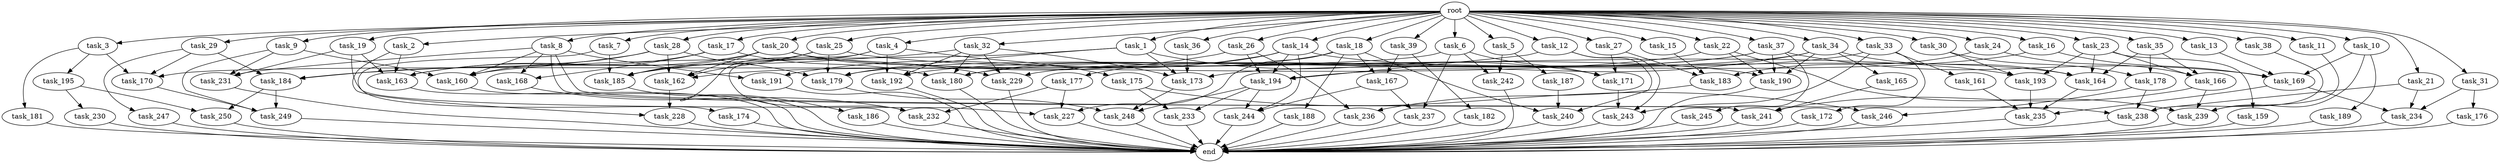 digraph G {
  task_162 [size="12025908428.800001"];
  task_189 [size="1374389534.720000"];
  task_240 [size="10479720202.240000"];
  task_15 [size="10.240000"];
  task_229 [size="19756849561.600002"];
  task_161 [size="8589934592.000000"];
  task_9 [size="10.240000"];
  task_163 [size="20787641712.639999"];
  task_183 [size="15891378995.200001"];
  task_4 [size="10.240000"];
  task_179 [size="13657996001.280001"];
  task_166 [size="14688788152.320000"];
  task_13 [size="10.240000"];
  task_14 [size="10.240000"];
  task_174 [size="773094113.280000"];
  task_3 [size="10.240000"];
  task_159 [size="6957847019.520000"];
  task_192 [size="15891378995.200001"];
  task_5 [size="10.240000"];
  task_169 [size="27144193310.720001"];
  task_20 [size="10.240000"];
  task_185 [size="16836271800.320000"];
  task_231 [size="7988639170.560000"];
  task_26 [size="10.240000"];
  task_28 [size="10.240000"];
  task_19 [size="10.240000"];
  task_175 [size="3092376453.120000"];
  task_233 [size="11682311045.120001"];
  task_2 [size="10.240000"];
  task_186 [size="3092376453.120000"];
  task_172 [size="8589934592.000000"];
  task_7 [size="10.240000"];
  task_176 [size="5497558138.880000"];
  task_25 [size="10.240000"];
  task_190 [size="19842748907.520000"];
  task_36 [size="10.240000"];
  task_31 [size="10.240000"];
  task_188 [size="6957847019.520000"];
  task_232 [size="10393820856.320000"];
  task_191 [size="687194767.360000"];
  task_23 [size="10.240000"];
  task_165 [size="2147483648.000000"];
  task_194 [size="11596411699.200001"];
  task_238 [size="10823317585.920000"];
  task_193 [size="9448928051.200001"];
  task_237 [size="9964324126.719999"];
  task_29 [size="10.240000"];
  task_1 [size="10.240000"];
  task_195 [size="2147483648.000000"];
  task_173 [size="23536420782.080002"];
  task_246 [size="10050223472.639999"];
  task_236 [size="13915694039.040001"];
  task_171 [size="12111807774.719999"];
  task_184 [size="10479720202.240000"];
  task_244 [size="17523466567.680000"];
  task_24 [size="10.240000"];
  task_18 [size="10.240000"];
  task_167 [size="13915694039.040001"];
  task_243 [size="14946486190.080000"];
  task_249 [size="14602888806.400000"];
  task_242 [size="6871947673.600000"];
  task_170 [size="9019431321.600000"];
  task_245 [size="8589934592.000000"];
  task_32 [size="10.240000"];
  task_12 [size="10.240000"];
  task_230 [size="5497558138.880000"];
  task_22 [size="10.240000"];
  task_248 [size="14860586844.160000"];
  task_168 [size="7301444403.200000"];
  task_21 [size="10.240000"];
  task_177 [size="343597383.680000"];
  task_164 [size="10222022164.480000"];
  task_16 [size="10.240000"];
  task_30 [size="10.240000"];
  task_39 [size="10.240000"];
  task_8 [size="10.240000"];
  task_34 [size="10.240000"];
  task_180 [size="20272245637.119999"];
  root [size="0.000000"];
  task_17 [size="10.240000"];
  end [size="0.000000"];
  task_178 [size="1116691496.960000"];
  task_10 [size="10.240000"];
  task_27 [size="10.240000"];
  task_182 [size="6957847019.520000"];
  task_6 [size="10.240000"];
  task_37 [size="10.240000"];
  task_35 [size="10.240000"];
  task_33 [size="10.240000"];
  task_241 [size="5583457484.800000"];
  task_239 [size="9878424780.800001"];
  task_228 [size="3521873182.720000"];
  task_38 [size="10.240000"];
  task_234 [size="11081015623.680000"];
  task_181 [size="2147483648.000000"];
  task_247 [size="5497558138.880000"];
  task_187 [size="5497558138.880000"];
  task_11 [size="10.240000"];
  task_227 [size="15547781611.520000"];
  task_250 [size="10995116277.760000"];
  task_235 [size="13228499271.680000"];
  task_160 [size="5411658792.960000"];

  task_162 -> task_228 [size="209715200.000000"];
  task_189 -> end [size="1.000000"];
  task_240 -> end [size="1.000000"];
  task_15 -> task_183 [size="33554432.000000"];
  task_229 -> end [size="1.000000"];
  task_161 -> task_235 [size="134217728.000000"];
  task_9 -> task_231 [size="209715200.000000"];
  task_9 -> task_249 [size="209715200.000000"];
  task_9 -> task_160 [size="209715200.000000"];
  task_163 -> end [size="1.000000"];
  task_183 -> task_236 [size="679477248.000000"];
  task_4 -> task_186 [size="301989888.000000"];
  task_4 -> task_192 [size="301989888.000000"];
  task_4 -> task_175 [size="301989888.000000"];
  task_4 -> task_232 [size="301989888.000000"];
  task_179 -> task_248 [size="536870912.000000"];
  task_166 -> task_239 [size="209715200.000000"];
  task_166 -> task_241 [size="209715200.000000"];
  task_13 -> task_169 [size="838860800.000000"];
  task_14 -> task_244 [size="33554432.000000"];
  task_14 -> task_164 [size="33554432.000000"];
  task_14 -> task_177 [size="33554432.000000"];
  task_14 -> task_191 [size="33554432.000000"];
  task_14 -> task_194 [size="33554432.000000"];
  task_174 -> end [size="1.000000"];
  task_3 -> task_181 [size="209715200.000000"];
  task_3 -> task_195 [size="209715200.000000"];
  task_3 -> task_170 [size="209715200.000000"];
  task_159 -> end [size="1.000000"];
  task_192 -> end [size="1.000000"];
  task_5 -> task_242 [size="536870912.000000"];
  task_5 -> task_187 [size="536870912.000000"];
  task_169 -> task_235 [size="411041792.000000"];
  task_169 -> task_234 [size="411041792.000000"];
  task_20 -> task_162 [size="679477248.000000"];
  task_20 -> task_190 [size="679477248.000000"];
  task_20 -> task_229 [size="679477248.000000"];
  task_20 -> task_163 [size="679477248.000000"];
  task_20 -> task_185 [size="679477248.000000"];
  task_185 -> end [size="1.000000"];
  task_231 -> end [size="1.000000"];
  task_26 -> task_236 [size="679477248.000000"];
  task_26 -> task_194 [size="679477248.000000"];
  task_26 -> task_185 [size="679477248.000000"];
  task_28 -> task_162 [size="75497472.000000"];
  task_28 -> task_179 [size="75497472.000000"];
  task_28 -> task_160 [size="75497472.000000"];
  task_28 -> task_184 [size="75497472.000000"];
  task_19 -> task_231 [size="536870912.000000"];
  task_19 -> task_227 [size="536870912.000000"];
  task_19 -> task_163 [size="536870912.000000"];
  task_175 -> task_246 [size="301989888.000000"];
  task_175 -> task_233 [size="301989888.000000"];
  task_233 -> end [size="1.000000"];
  task_2 -> task_228 [size="134217728.000000"];
  task_2 -> task_163 [size="134217728.000000"];
  task_186 -> end [size="1.000000"];
  task_172 -> end [size="1.000000"];
  task_7 -> task_174 [size="75497472.000000"];
  task_7 -> task_185 [size="75497472.000000"];
  task_176 -> end [size="1.000000"];
  task_25 -> task_162 [size="209715200.000000"];
  task_25 -> task_179 [size="209715200.000000"];
  task_25 -> task_193 [size="209715200.000000"];
  task_25 -> task_185 [size="209715200.000000"];
  task_190 -> end [size="1.000000"];
  task_36 -> task_173 [size="838860800.000000"];
  task_31 -> task_176 [size="536870912.000000"];
  task_31 -> task_234 [size="536870912.000000"];
  task_188 -> end [size="1.000000"];
  task_232 -> end [size="1.000000"];
  task_191 -> end [size="1.000000"];
  task_23 -> task_159 [size="679477248.000000"];
  task_23 -> task_164 [size="679477248.000000"];
  task_23 -> task_166 [size="679477248.000000"];
  task_23 -> task_193 [size="679477248.000000"];
  task_165 -> task_241 [size="301989888.000000"];
  task_194 -> task_244 [size="838860800.000000"];
  task_194 -> task_233 [size="838860800.000000"];
  task_194 -> task_248 [size="838860800.000000"];
  task_238 -> end [size="1.000000"];
  task_193 -> task_235 [size="209715200.000000"];
  task_237 -> end [size="1.000000"];
  task_29 -> task_247 [size="536870912.000000"];
  task_29 -> task_170 [size="536870912.000000"];
  task_29 -> task_184 [size="536870912.000000"];
  task_1 -> task_179 [size="209715200.000000"];
  task_1 -> task_171 [size="209715200.000000"];
  task_1 -> task_173 [size="209715200.000000"];
  task_1 -> task_160 [size="209715200.000000"];
  task_195 -> task_250 [size="536870912.000000"];
  task_195 -> task_230 [size="536870912.000000"];
  task_173 -> task_248 [size="75497472.000000"];
  task_246 -> end [size="1.000000"];
  task_236 -> end [size="1.000000"];
  task_171 -> task_243 [size="411041792.000000"];
  task_184 -> task_250 [size="536870912.000000"];
  task_184 -> task_249 [size="536870912.000000"];
  task_244 -> end [size="1.000000"];
  task_24 -> task_183 [size="679477248.000000"];
  task_24 -> task_166 [size="679477248.000000"];
  task_18 -> task_167 [size="679477248.000000"];
  task_18 -> task_180 [size="679477248.000000"];
  task_18 -> task_227 [size="679477248.000000"];
  task_18 -> task_188 [size="679477248.000000"];
  task_18 -> task_240 [size="679477248.000000"];
  task_167 -> task_244 [size="838860800.000000"];
  task_167 -> task_237 [size="838860800.000000"];
  task_243 -> end [size="1.000000"];
  task_249 -> end [size="1.000000"];
  task_242 -> end [size="1.000000"];
  task_170 -> task_249 [size="679477248.000000"];
  task_245 -> end [size="1.000000"];
  task_32 -> task_180 [size="411041792.000000"];
  task_32 -> task_192 [size="411041792.000000"];
  task_32 -> task_229 [size="411041792.000000"];
  task_32 -> task_173 [size="411041792.000000"];
  task_32 -> task_184 [size="411041792.000000"];
  task_12 -> task_243 [size="209715200.000000"];
  task_12 -> task_194 [size="209715200.000000"];
  task_12 -> task_240 [size="209715200.000000"];
  task_230 -> end [size="1.000000"];
  task_22 -> task_162 [size="209715200.000000"];
  task_22 -> task_239 [size="209715200.000000"];
  task_22 -> task_190 [size="209715200.000000"];
  task_248 -> end [size="1.000000"];
  task_168 -> task_232 [size="411041792.000000"];
  task_21 -> task_234 [size="134217728.000000"];
  task_21 -> task_238 [size="134217728.000000"];
  task_177 -> task_232 [size="301989888.000000"];
  task_177 -> task_227 [size="301989888.000000"];
  task_164 -> task_235 [size="536870912.000000"];
  task_16 -> task_169 [size="838860800.000000"];
  task_16 -> task_173 [size="838860800.000000"];
  task_30 -> task_178 [size="33554432.000000"];
  task_30 -> task_193 [size="33554432.000000"];
  task_39 -> task_167 [size="679477248.000000"];
  task_39 -> task_182 [size="679477248.000000"];
  task_8 -> task_231 [size="33554432.000000"];
  task_8 -> task_191 [size="33554432.000000"];
  task_8 -> task_168 [size="33554432.000000"];
  task_8 -> task_241 [size="33554432.000000"];
  task_8 -> task_238 [size="33554432.000000"];
  task_8 -> task_160 [size="33554432.000000"];
  task_34 -> task_180 [size="209715200.000000"];
  task_34 -> task_190 [size="209715200.000000"];
  task_34 -> task_164 [size="209715200.000000"];
  task_34 -> task_165 [size="209715200.000000"];
  task_34 -> task_194 [size="209715200.000000"];
  task_180 -> end [size="1.000000"];
  root -> task_39 [size="1.000000"];
  root -> task_26 [size="1.000000"];
  root -> task_8 [size="1.000000"];
  root -> task_34 [size="1.000000"];
  root -> task_28 [size="1.000000"];
  root -> task_15 [size="1.000000"];
  root -> task_29 [size="1.000000"];
  root -> task_17 [size="1.000000"];
  root -> task_9 [size="1.000000"];
  root -> task_6 [size="1.000000"];
  root -> task_2 [size="1.000000"];
  root -> task_10 [size="1.000000"];
  root -> task_27 [size="1.000000"];
  root -> task_7 [size="1.000000"];
  root -> task_4 [size="1.000000"];
  root -> task_24 [size="1.000000"];
  root -> task_25 [size="1.000000"];
  root -> task_18 [size="1.000000"];
  root -> task_20 [size="1.000000"];
  root -> task_35 [size="1.000000"];
  root -> task_13 [size="1.000000"];
  root -> task_31 [size="1.000000"];
  root -> task_14 [size="1.000000"];
  root -> task_1 [size="1.000000"];
  root -> task_23 [size="1.000000"];
  root -> task_11 [size="1.000000"];
  root -> task_3 [size="1.000000"];
  root -> task_37 [size="1.000000"];
  root -> task_32 [size="1.000000"];
  root -> task_5 [size="1.000000"];
  root -> task_12 [size="1.000000"];
  root -> task_38 [size="1.000000"];
  root -> task_22 [size="1.000000"];
  root -> task_19 [size="1.000000"];
  root -> task_33 [size="1.000000"];
  root -> task_36 [size="1.000000"];
  root -> task_21 [size="1.000000"];
  root -> task_16 [size="1.000000"];
  root -> task_30 [size="1.000000"];
  task_17 -> task_168 [size="679477248.000000"];
  task_17 -> task_180 [size="679477248.000000"];
  task_17 -> task_163 [size="679477248.000000"];
  task_178 -> task_246 [size="679477248.000000"];
  task_178 -> task_238 [size="679477248.000000"];
  task_10 -> task_189 [size="134217728.000000"];
  task_10 -> task_169 [size="134217728.000000"];
  task_10 -> task_239 [size="134217728.000000"];
  task_27 -> task_183 [size="838860800.000000"];
  task_27 -> task_171 [size="838860800.000000"];
  task_182 -> end [size="1.000000"];
  task_6 -> task_242 [size="134217728.000000"];
  task_6 -> task_171 [size="134217728.000000"];
  task_6 -> task_237 [size="134217728.000000"];
  task_6 -> task_170 [size="134217728.000000"];
  task_37 -> task_179 [size="838860800.000000"];
  task_37 -> task_169 [size="838860800.000000"];
  task_37 -> task_190 [size="838860800.000000"];
  task_37 -> task_192 [size="838860800.000000"];
  task_37 -> task_245 [size="838860800.000000"];
  task_35 -> task_178 [size="75497472.000000"];
  task_35 -> task_164 [size="75497472.000000"];
  task_35 -> task_166 [size="75497472.000000"];
  task_33 -> task_243 [size="838860800.000000"];
  task_33 -> task_229 [size="838860800.000000"];
  task_33 -> task_161 [size="838860800.000000"];
  task_33 -> task_172 [size="838860800.000000"];
  task_241 -> end [size="1.000000"];
  task_239 -> end [size="1.000000"];
  task_228 -> end [size="1.000000"];
  task_38 -> task_238 [size="209715200.000000"];
  task_234 -> end [size="1.000000"];
  task_181 -> end [size="1.000000"];
  task_247 -> end [size="1.000000"];
  task_187 -> task_240 [size="134217728.000000"];
  task_11 -> task_239 [size="411041792.000000"];
  task_227 -> end [size="1.000000"];
  task_250 -> end [size="1.000000"];
  task_235 -> end [size="1.000000"];
  task_160 -> end [size="1.000000"];
}
